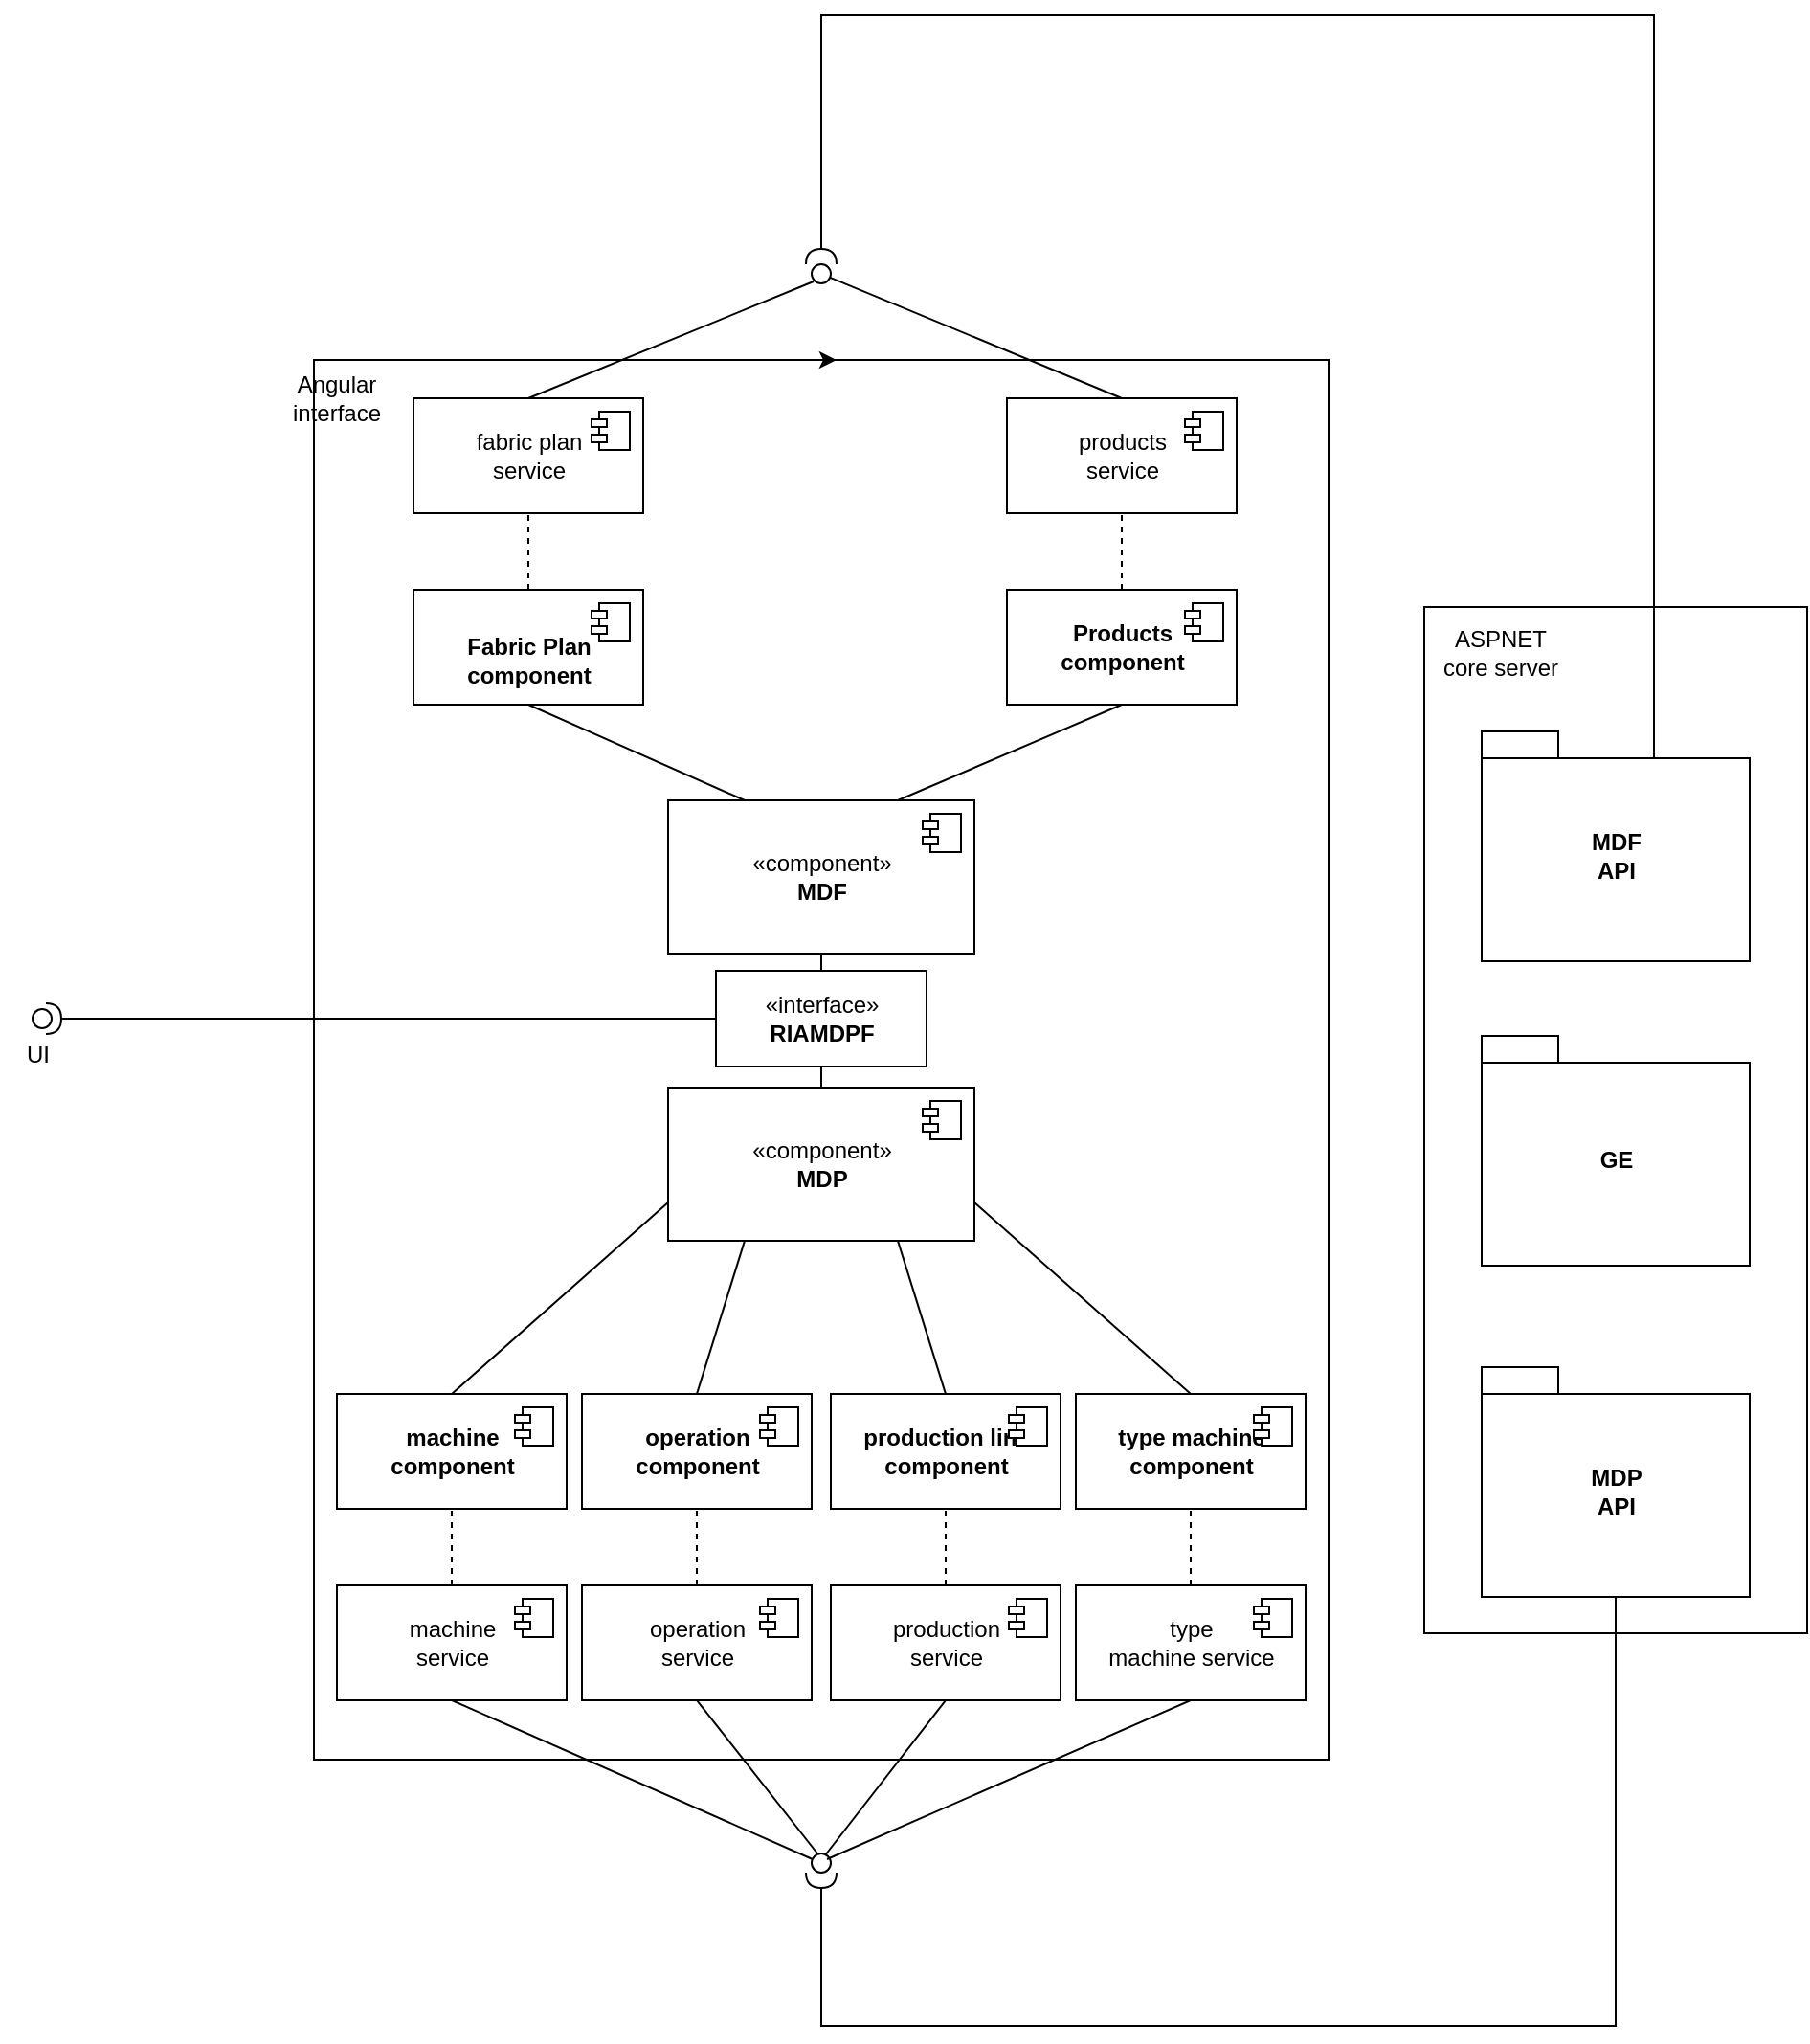 <mxfile version="12.3.9" type="device" pages="1"><diagram id="CjKwozhL7rszJNMXtmFI" name="Page-1"><mxGraphModel dx="3201" dy="1019" grid="1" gridSize="10" guides="1" tooltips="1" connect="1" arrows="1" fold="1" page="1" pageScale="1" pageWidth="827" pageHeight="1169" math="0" shadow="0"><root><mxCell id="0"/><mxCell id="1" parent="0"/><mxCell id="-IXVjGB_Zy4XZPTCu9Be-1" value="" style="rounded=0;whiteSpace=wrap;html=1;" parent="1" vertex="1"><mxGeometry x="610" y="379" width="200" height="536" as="geometry"/></mxCell><mxCell id="VieRnlXPRTCJhcoLLpYr-1" value="" style="html=1;" parent="1" vertex="1"><mxGeometry x="30" y="250" width="530" height="731" as="geometry"/></mxCell><mxCell id="VieRnlXPRTCJhcoLLpYr-2" value="«interface»&lt;br&gt;&lt;b&gt;RIAMDPF&lt;/b&gt;" style="html=1;" parent="1" vertex="1"><mxGeometry x="240" y="569" width="110" height="50" as="geometry"/></mxCell><mxCell id="VieRnlXPRTCJhcoLLpYr-3" value="«component»&lt;br&gt;&lt;b&gt;MDF&lt;/b&gt;" style="html=1;" parent="1" vertex="1"><mxGeometry x="215" y="480" width="160" height="80" as="geometry"/></mxCell><mxCell id="VieRnlXPRTCJhcoLLpYr-4" value="" style="shape=component;jettyWidth=8;jettyHeight=4;" parent="VieRnlXPRTCJhcoLLpYr-3" vertex="1"><mxGeometry x="1" width="20" height="20" relative="1" as="geometry"><mxPoint x="-27" y="7" as="offset"/></mxGeometry></mxCell><mxCell id="VieRnlXPRTCJhcoLLpYr-5" value="«component»&lt;br&gt;&lt;b&gt;MDP&lt;/b&gt;" style="html=1;" parent="1" vertex="1"><mxGeometry x="215" y="630" width="160" height="80" as="geometry"/></mxCell><mxCell id="VieRnlXPRTCJhcoLLpYr-6" value="" style="shape=component;jettyWidth=8;jettyHeight=4;" parent="VieRnlXPRTCJhcoLLpYr-5" vertex="1"><mxGeometry x="1" width="20" height="20" relative="1" as="geometry"><mxPoint x="-27" y="7" as="offset"/></mxGeometry></mxCell><mxCell id="VieRnlXPRTCJhcoLLpYr-7" value="&lt;b&gt;&lt;br&gt;Fabric Plan&lt;br&gt;component&lt;br&gt;&lt;/b&gt;" style="html=1;" parent="1" vertex="1"><mxGeometry x="82" y="370" width="120" height="60" as="geometry"/></mxCell><mxCell id="VieRnlXPRTCJhcoLLpYr-8" value="" style="shape=component;jettyWidth=8;jettyHeight=4;" parent="VieRnlXPRTCJhcoLLpYr-7" vertex="1"><mxGeometry x="1" width="20" height="20" relative="1" as="geometry"><mxPoint x="-27" y="7" as="offset"/></mxGeometry></mxCell><mxCell id="VieRnlXPRTCJhcoLLpYr-9" value="&lt;b&gt;Products&lt;br&gt;component&lt;br&gt;&lt;/b&gt;" style="html=1;" parent="1" vertex="1"><mxGeometry x="392" y="370" width="120" height="60" as="geometry"/></mxCell><mxCell id="VieRnlXPRTCJhcoLLpYr-10" value="" style="shape=component;jettyWidth=8;jettyHeight=4;" parent="VieRnlXPRTCJhcoLLpYr-9" vertex="1"><mxGeometry x="1" width="20" height="20" relative="1" as="geometry"><mxPoint x="-27" y="7" as="offset"/></mxGeometry></mxCell><mxCell id="VieRnlXPRTCJhcoLLpYr-11" value="&lt;b&gt;machine&lt;br&gt;component&lt;br&gt;&lt;/b&gt;" style="html=1;" parent="1" vertex="1"><mxGeometry x="42" y="790" width="120" height="60" as="geometry"/></mxCell><mxCell id="VieRnlXPRTCJhcoLLpYr-12" value="" style="shape=component;jettyWidth=8;jettyHeight=4;" parent="VieRnlXPRTCJhcoLLpYr-11" vertex="1"><mxGeometry x="1" width="20" height="20" relative="1" as="geometry"><mxPoint x="-27" y="7" as="offset"/></mxGeometry></mxCell><mxCell id="VieRnlXPRTCJhcoLLpYr-13" value="&lt;b&gt;operation&lt;br&gt;component&lt;br&gt;&lt;/b&gt;" style="html=1;" parent="1" vertex="1"><mxGeometry x="170" y="790" width="120" height="60" as="geometry"/></mxCell><mxCell id="VieRnlXPRTCJhcoLLpYr-14" value="" style="shape=component;jettyWidth=8;jettyHeight=4;" parent="VieRnlXPRTCJhcoLLpYr-13" vertex="1"><mxGeometry x="1" width="20" height="20" relative="1" as="geometry"><mxPoint x="-27" y="7" as="offset"/></mxGeometry></mxCell><mxCell id="VieRnlXPRTCJhcoLLpYr-15" value="&lt;b&gt;production line&lt;br&gt;component&lt;br&gt;&lt;/b&gt;" style="html=1;" parent="1" vertex="1"><mxGeometry x="300" y="790" width="120" height="60" as="geometry"/></mxCell><mxCell id="VieRnlXPRTCJhcoLLpYr-16" value="" style="shape=component;jettyWidth=8;jettyHeight=4;" parent="VieRnlXPRTCJhcoLLpYr-15" vertex="1"><mxGeometry x="1" width="20" height="20" relative="1" as="geometry"><mxPoint x="-27" y="7" as="offset"/></mxGeometry></mxCell><mxCell id="VieRnlXPRTCJhcoLLpYr-17" value="&lt;b&gt;type machine&lt;br&gt;component&lt;br&gt;&lt;/b&gt;" style="html=1;" parent="1" vertex="1"><mxGeometry x="428" y="790" width="120" height="60" as="geometry"/></mxCell><mxCell id="VieRnlXPRTCJhcoLLpYr-18" value="" style="shape=component;jettyWidth=8;jettyHeight=4;" parent="VieRnlXPRTCJhcoLLpYr-17" vertex="1"><mxGeometry x="1" width="20" height="20" relative="1" as="geometry"><mxPoint x="-27" y="7" as="offset"/></mxGeometry></mxCell><mxCell id="VieRnlXPRTCJhcoLLpYr-27" value="machine&lt;br&gt;service" style="html=1;" parent="1" vertex="1"><mxGeometry x="42" y="890" width="120" height="60" as="geometry"/></mxCell><mxCell id="VieRnlXPRTCJhcoLLpYr-28" value="" style="shape=component;jettyWidth=8;jettyHeight=4;" parent="VieRnlXPRTCJhcoLLpYr-27" vertex="1"><mxGeometry x="1" width="20" height="20" relative="1" as="geometry"><mxPoint x="-27" y="7" as="offset"/></mxGeometry></mxCell><mxCell id="VieRnlXPRTCJhcoLLpYr-29" value="operation&lt;br&gt;service" style="html=1;" parent="1" vertex="1"><mxGeometry x="170" y="890" width="120" height="60" as="geometry"/></mxCell><mxCell id="VieRnlXPRTCJhcoLLpYr-30" value="" style="shape=component;jettyWidth=8;jettyHeight=4;" parent="VieRnlXPRTCJhcoLLpYr-29" vertex="1"><mxGeometry x="1" width="20" height="20" relative="1" as="geometry"><mxPoint x="-27" y="7" as="offset"/></mxGeometry></mxCell><mxCell id="VieRnlXPRTCJhcoLLpYr-31" value="production&lt;br&gt;service" style="html=1;" parent="1" vertex="1"><mxGeometry x="300" y="890" width="120" height="60" as="geometry"/></mxCell><mxCell id="VieRnlXPRTCJhcoLLpYr-32" value="" style="shape=component;jettyWidth=8;jettyHeight=4;" parent="VieRnlXPRTCJhcoLLpYr-31" vertex="1"><mxGeometry x="1" width="20" height="20" relative="1" as="geometry"><mxPoint x="-27" y="7" as="offset"/></mxGeometry></mxCell><mxCell id="VieRnlXPRTCJhcoLLpYr-33" value="type&lt;br&gt;machine service" style="html=1;" parent="1" vertex="1"><mxGeometry x="428" y="890" width="120" height="60" as="geometry"/></mxCell><mxCell id="VieRnlXPRTCJhcoLLpYr-34" value="" style="shape=component;jettyWidth=8;jettyHeight=4;" parent="VieRnlXPRTCJhcoLLpYr-33" vertex="1"><mxGeometry x="1" width="20" height="20" relative="1" as="geometry"><mxPoint x="-27" y="7" as="offset"/></mxGeometry></mxCell><mxCell id="VieRnlXPRTCJhcoLLpYr-35" value="" style="endArrow=none;dashed=1;html=1;entryX=0.5;entryY=1;entryDx=0;entryDy=0;exitX=0.5;exitY=0;exitDx=0;exitDy=0;" parent="1" source="VieRnlXPRTCJhcoLLpYr-27" target="VieRnlXPRTCJhcoLLpYr-11" edge="1"><mxGeometry width="50" height="50" relative="1" as="geometry"><mxPoint x="12" y="720" as="sourcePoint"/><mxPoint x="62" y="670" as="targetPoint"/></mxGeometry></mxCell><mxCell id="VieRnlXPRTCJhcoLLpYr-36" value="" style="endArrow=none;dashed=1;html=1;entryX=0.5;entryY=1;entryDx=0;entryDy=0;exitX=0.5;exitY=0;exitDx=0;exitDy=0;" parent="1" source="VieRnlXPRTCJhcoLLpYr-29" target="VieRnlXPRTCJhcoLLpYr-13" edge="1"><mxGeometry width="50" height="50" relative="1" as="geometry"><mxPoint x="92" y="900" as="sourcePoint"/><mxPoint x="92" y="860" as="targetPoint"/></mxGeometry></mxCell><mxCell id="VieRnlXPRTCJhcoLLpYr-37" value="" style="endArrow=none;dashed=1;html=1;entryX=0.5;entryY=1;entryDx=0;entryDy=0;exitX=0.5;exitY=0;exitDx=0;exitDy=0;" parent="1" source="VieRnlXPRTCJhcoLLpYr-31" target="VieRnlXPRTCJhcoLLpYr-15" edge="1"><mxGeometry width="50" height="50" relative="1" as="geometry"><mxPoint x="102" y="910" as="sourcePoint"/><mxPoint x="102" y="870" as="targetPoint"/></mxGeometry></mxCell><mxCell id="VieRnlXPRTCJhcoLLpYr-38" value="" style="endArrow=none;dashed=1;html=1;entryX=0.5;entryY=1;entryDx=0;entryDy=0;exitX=0.5;exitY=0;exitDx=0;exitDy=0;" parent="1" source="VieRnlXPRTCJhcoLLpYr-33" target="VieRnlXPRTCJhcoLLpYr-17" edge="1"><mxGeometry width="50" height="50" relative="1" as="geometry"><mxPoint x="112" y="920" as="sourcePoint"/><mxPoint x="112" y="880" as="targetPoint"/></mxGeometry></mxCell><mxCell id="VieRnlXPRTCJhcoLLpYr-39" value="MDP&lt;br&gt;API" style="shape=folder;fontStyle=1;spacingTop=10;tabWidth=40;tabHeight=14;tabPosition=left;html=1;" parent="1" vertex="1"><mxGeometry x="640" y="776" width="140" height="120" as="geometry"/></mxCell><mxCell id="jwPu26xRVvt4AsIuT2js-1" value="" style="rounded=0;orthogonalLoop=1;jettySize=auto;html=1;endArrow=none;endFill=0;exitX=0.5;exitY=1;exitDx=0;exitDy=0;" parent="1" source="VieRnlXPRTCJhcoLLpYr-27" target="jwPu26xRVvt4AsIuT2js-3" edge="1"><mxGeometry relative="1" as="geometry"><mxPoint x="140" y="1035" as="sourcePoint"/></mxGeometry></mxCell><mxCell id="jwPu26xRVvt4AsIuT2js-3" value="" style="ellipse;whiteSpace=wrap;html=1;fontFamily=Helvetica;fontSize=12;fontColor=#000000;align=center;strokeColor=#000000;fillColor=#ffffff;points=[];aspect=fixed;resizable=0;" parent="1" vertex="1"><mxGeometry x="290" y="1030" width="10" height="10" as="geometry"/></mxCell><mxCell id="jwPu26xRVvt4AsIuT2js-10" value="" style="rounded=0;orthogonalLoop=1;jettySize=auto;html=1;endArrow=halfCircle;endFill=0;endSize=6;strokeWidth=1;exitX=0.5;exitY=1;exitDx=0;exitDy=0;exitPerimeter=0;" parent="1" source="VieRnlXPRTCJhcoLLpYr-39" target="jwPu26xRVvt4AsIuT2js-3" edge="1"><mxGeometry relative="1" as="geometry"><mxPoint x="436" y="1074" as="sourcePoint"/><mxPoint x="436" y="1040" as="targetPoint"/><Array as="points"><mxPoint x="710" y="1120"/><mxPoint x="295" y="1120"/></Array></mxGeometry></mxCell><mxCell id="jwPu26xRVvt4AsIuT2js-13" value="" style="endArrow=none;html=1;exitX=0.5;exitY=1;exitDx=0;exitDy=0;entryX=0.3;entryY=0;entryDx=0;entryDy=0;entryPerimeter=0;" parent="1" source="VieRnlXPRTCJhcoLLpYr-29" target="jwPu26xRVvt4AsIuT2js-3" edge="1"><mxGeometry width="50" height="50" relative="1" as="geometry"><mxPoint x="490" y="1060" as="sourcePoint"/><mxPoint x="540" y="1010" as="targetPoint"/></mxGeometry></mxCell><mxCell id="jwPu26xRVvt4AsIuT2js-14" value="" style="endArrow=none;html=1;entryX=0.5;entryY=1;entryDx=0;entryDy=0;exitX=0.7;exitY=0.1;exitDx=0;exitDy=0;exitPerimeter=0;" parent="1" source="jwPu26xRVvt4AsIuT2js-3" target="VieRnlXPRTCJhcoLLpYr-31" edge="1"><mxGeometry width="50" height="50" relative="1" as="geometry"><mxPoint x="490" y="1050" as="sourcePoint"/><mxPoint x="540" y="1000" as="targetPoint"/></mxGeometry></mxCell><mxCell id="jwPu26xRVvt4AsIuT2js-15" value="" style="endArrow=none;html=1;entryX=0.5;entryY=1;entryDx=0;entryDy=0;exitX=0.8;exitY=0.3;exitDx=0;exitDy=0;exitPerimeter=0;" parent="1" source="jwPu26xRVvt4AsIuT2js-3" target="VieRnlXPRTCJhcoLLpYr-33" edge="1"><mxGeometry width="50" height="50" relative="1" as="geometry"><mxPoint x="520" y="1050" as="sourcePoint"/><mxPoint x="570" y="1000" as="targetPoint"/></mxGeometry></mxCell><mxCell id="jwPu26xRVvt4AsIuT2js-16" value="fabric plan&lt;br&gt;service" style="html=1;" parent="1" vertex="1"><mxGeometry x="82" y="270" width="120" height="60" as="geometry"/></mxCell><mxCell id="jwPu26xRVvt4AsIuT2js-17" value="" style="shape=component;jettyWidth=8;jettyHeight=4;" parent="jwPu26xRVvt4AsIuT2js-16" vertex="1"><mxGeometry x="1" width="20" height="20" relative="1" as="geometry"><mxPoint x="-27" y="7" as="offset"/></mxGeometry></mxCell><mxCell id="jwPu26xRVvt4AsIuT2js-18" value="products&lt;br&gt;service" style="html=1;" parent="1" vertex="1"><mxGeometry x="392" y="270" width="120" height="60" as="geometry"/></mxCell><mxCell id="jwPu26xRVvt4AsIuT2js-19" value="" style="shape=component;jettyWidth=8;jettyHeight=4;" parent="jwPu26xRVvt4AsIuT2js-18" vertex="1"><mxGeometry x="1" width="20" height="20" relative="1" as="geometry"><mxPoint x="-27" y="7" as="offset"/></mxGeometry></mxCell><mxCell id="jwPu26xRVvt4AsIuT2js-20" style="edgeStyle=orthogonalEdgeStyle;rounded=0;orthogonalLoop=1;jettySize=auto;html=1;exitX=0.5;exitY=0;exitDx=0;exitDy=0;entryX=0.515;entryY=0;entryDx=0;entryDy=0;entryPerimeter=0;" parent="1" source="VieRnlXPRTCJhcoLLpYr-1" target="VieRnlXPRTCJhcoLLpYr-1" edge="1"><mxGeometry relative="1" as="geometry"/></mxCell><mxCell id="jwPu26xRVvt4AsIuT2js-21" value="" style="endArrow=none;dashed=1;html=1;entryX=0.5;entryY=1;entryDx=0;entryDy=0;exitX=0.5;exitY=0;exitDx=0;exitDy=0;" parent="1" source="VieRnlXPRTCJhcoLLpYr-7" target="jwPu26xRVvt4AsIuT2js-16" edge="1"><mxGeometry width="50" height="50" relative="1" as="geometry"><mxPoint x="32" y="410" as="sourcePoint"/><mxPoint x="82" y="360" as="targetPoint"/></mxGeometry></mxCell><mxCell id="jwPu26xRVvt4AsIuT2js-22" value="" style="endArrow=none;dashed=1;html=1;entryX=0.5;entryY=1;entryDx=0;entryDy=0;exitX=0.5;exitY=0;exitDx=0;exitDy=0;" parent="1" source="VieRnlXPRTCJhcoLLpYr-9" target="jwPu26xRVvt4AsIuT2js-18" edge="1"><mxGeometry width="50" height="50" relative="1" as="geometry"><mxPoint x="282" y="420" as="sourcePoint"/><mxPoint x="332" y="370" as="targetPoint"/></mxGeometry></mxCell><mxCell id="jwPu26xRVvt4AsIuT2js-23" value="MDF&lt;br&gt;API" style="shape=folder;fontStyle=1;spacingTop=10;tabWidth=40;tabHeight=14;tabPosition=left;html=1;" parent="1" vertex="1"><mxGeometry x="640" y="444" width="140" height="120" as="geometry"/></mxCell><mxCell id="jwPu26xRVvt4AsIuT2js-28" value="" style="rounded=0;orthogonalLoop=1;jettySize=auto;html=1;endArrow=halfCircle;endFill=0;endSize=6;strokeWidth=1;exitX=0;exitY=0;exitDx=90;exitDy=14;exitPerimeter=0;" parent="1" source="jwPu26xRVvt4AsIuT2js-23" target="jwPu26xRVvt4AsIuT2js-29" edge="1"><mxGeometry relative="1" as="geometry"><mxPoint x="398" y="195" as="sourcePoint"/><mxPoint x="413" y="195" as="targetPoint"/><Array as="points"><mxPoint x="730" y="70"/><mxPoint x="295" y="70"/></Array></mxGeometry></mxCell><mxCell id="jwPu26xRVvt4AsIuT2js-29" value="" style="ellipse;whiteSpace=wrap;html=1;fontFamily=Helvetica;fontSize=12;fontColor=#000000;align=center;strokeColor=#000000;fillColor=#ffffff;points=[];aspect=fixed;resizable=0;" parent="1" vertex="1"><mxGeometry x="290" y="200" width="10" height="10" as="geometry"/></mxCell><mxCell id="jwPu26xRVvt4AsIuT2js-30" value="" style="endArrow=none;html=1;exitX=0.5;exitY=0;exitDx=0;exitDy=0;entryX=0.1;entryY=0.9;entryDx=0;entryDy=0;entryPerimeter=0;" parent="1" source="jwPu26xRVvt4AsIuT2js-16" target="jwPu26xRVvt4AsIuT2js-29" edge="1"><mxGeometry width="50" height="50" relative="1" as="geometry"><mxPoint x="102" y="270" as="sourcePoint"/><mxPoint x="152" y="220" as="targetPoint"/></mxGeometry></mxCell><mxCell id="jwPu26xRVvt4AsIuT2js-31" value="" style="endArrow=none;html=1;exitX=0.5;exitY=0;exitDx=0;exitDy=0;" parent="1" source="jwPu26xRVvt4AsIuT2js-18" target="jwPu26xRVvt4AsIuT2js-29" edge="1"><mxGeometry width="50" height="50" relative="1" as="geometry"><mxPoint x="402" y="260" as="sourcePoint"/><mxPoint x="452" y="210" as="targetPoint"/></mxGeometry></mxCell><mxCell id="jwPu26xRVvt4AsIuT2js-32" value="Angular&lt;br&gt;interface" style="text;html=1;strokeColor=none;fillColor=none;align=center;verticalAlign=middle;whiteSpace=wrap;rounded=0;" parent="1" vertex="1"><mxGeometry x="22" y="260" width="40" height="20" as="geometry"/></mxCell><mxCell id="jwPu26xRVvt4AsIuT2js-35" value="" style="endArrow=none;html=1;entryX=0.5;entryY=1;entryDx=0;entryDy=0;exitX=0.25;exitY=0;exitDx=0;exitDy=0;" parent="1" source="VieRnlXPRTCJhcoLLpYr-3" target="VieRnlXPRTCJhcoLLpYr-7" edge="1"><mxGeometry width="50" height="50" relative="1" as="geometry"><mxPoint x="132" y="530" as="sourcePoint"/><mxPoint x="182" y="480" as="targetPoint"/></mxGeometry></mxCell><mxCell id="jwPu26xRVvt4AsIuT2js-36" value="" style="endArrow=none;html=1;entryX=0.5;entryY=1;entryDx=0;entryDy=0;exitX=0.75;exitY=0;exitDx=0;exitDy=0;" parent="1" source="VieRnlXPRTCJhcoLLpYr-3" target="VieRnlXPRTCJhcoLLpYr-9" edge="1"><mxGeometry width="50" height="50" relative="1" as="geometry"><mxPoint x="422" y="520" as="sourcePoint"/><mxPoint x="472" y="470" as="targetPoint"/></mxGeometry></mxCell><mxCell id="jwPu26xRVvt4AsIuT2js-37" value="" style="endArrow=none;html=1;exitX=0.5;exitY=0;exitDx=0;exitDy=0;entryX=0;entryY=0.75;entryDx=0;entryDy=0;" parent="1" source="VieRnlXPRTCJhcoLLpYr-11" target="VieRnlXPRTCJhcoLLpYr-5" edge="1"><mxGeometry width="50" height="50" relative="1" as="geometry"><mxPoint x="92" y="760" as="sourcePoint"/><mxPoint x="142" y="710" as="targetPoint"/></mxGeometry></mxCell><mxCell id="jwPu26xRVvt4AsIuT2js-38" value="" style="endArrow=none;html=1;exitX=0.5;exitY=0;exitDx=0;exitDy=0;entryX=0.25;entryY=1;entryDx=0;entryDy=0;" parent="1" source="VieRnlXPRTCJhcoLLpYr-13" target="VieRnlXPRTCJhcoLLpYr-5" edge="1"><mxGeometry width="50" height="50" relative="1" as="geometry"><mxPoint x="462" y="740" as="sourcePoint"/><mxPoint x="512" y="690" as="targetPoint"/></mxGeometry></mxCell><mxCell id="jwPu26xRVvt4AsIuT2js-39" value="" style="endArrow=none;html=1;exitX=0.5;exitY=0;exitDx=0;exitDy=0;entryX=0.75;entryY=1;entryDx=0;entryDy=0;" parent="1" source="VieRnlXPRTCJhcoLLpYr-15" target="VieRnlXPRTCJhcoLLpYr-5" edge="1"><mxGeometry width="50" height="50" relative="1" as="geometry"><mxPoint x="462" y="730" as="sourcePoint"/><mxPoint x="512" y="680" as="targetPoint"/></mxGeometry></mxCell><mxCell id="jwPu26xRVvt4AsIuT2js-40" value="" style="endArrow=none;html=1;exitX=0.5;exitY=0;exitDx=0;exitDy=0;entryX=1;entryY=0.75;entryDx=0;entryDy=0;" parent="1" source="VieRnlXPRTCJhcoLLpYr-17" target="VieRnlXPRTCJhcoLLpYr-5" edge="1"><mxGeometry width="50" height="50" relative="1" as="geometry"><mxPoint x="442" y="750" as="sourcePoint"/><mxPoint x="492" y="700" as="targetPoint"/></mxGeometry></mxCell><mxCell id="jwPu26xRVvt4AsIuT2js-42" value="" style="endArrow=none;html=1;entryX=0.5;entryY=1;entryDx=0;entryDy=0;exitX=0.5;exitY=0;exitDx=0;exitDy=0;" parent="1" source="VieRnlXPRTCJhcoLLpYr-2" target="VieRnlXPRTCJhcoLLpYr-3" edge="1"><mxGeometry width="50" height="50" relative="1" as="geometry"><mxPoint x="132" y="640" as="sourcePoint"/><mxPoint x="182" y="590" as="targetPoint"/></mxGeometry></mxCell><mxCell id="jwPu26xRVvt4AsIuT2js-43" value="" style="endArrow=none;html=1;entryX=0.5;entryY=1;entryDx=0;entryDy=0;exitX=0.5;exitY=0;exitDx=0;exitDy=0;" parent="1" source="VieRnlXPRTCJhcoLLpYr-5" target="VieRnlXPRTCJhcoLLpYr-2" edge="1"><mxGeometry width="50" height="50" relative="1" as="geometry"><mxPoint x="102" y="640" as="sourcePoint"/><mxPoint x="152" y="590" as="targetPoint"/></mxGeometry></mxCell><mxCell id="-IXVjGB_Zy4XZPTCu9Be-3" value="ASPNET&lt;br&gt;core server" style="text;html=1;strokeColor=none;fillColor=none;align=center;verticalAlign=middle;whiteSpace=wrap;rounded=0;" parent="1" vertex="1"><mxGeometry x="610" y="393" width="80" height="20" as="geometry"/></mxCell><mxCell id="-IXVjGB_Zy4XZPTCu9Be-6" value="" style="rounded=0;orthogonalLoop=1;jettySize=auto;html=1;endArrow=halfCircle;endFill=0;endSize=6;strokeWidth=1;exitX=0;exitY=0.5;exitDx=0;exitDy=0;" parent="1" source="VieRnlXPRTCJhcoLLpYr-2" edge="1"><mxGeometry relative="1" as="geometry"><mxPoint x="-70" y="610" as="sourcePoint"/><Array as="points"><mxPoint x="17" y="594"/></Array><mxPoint x="-110" y="594" as="targetPoint"/></mxGeometry></mxCell><mxCell id="-IXVjGB_Zy4XZPTCu9Be-7" value="" style="ellipse;whiteSpace=wrap;html=1;fontFamily=Helvetica;fontSize=12;fontColor=#000000;align=center;strokeColor=#000000;fillColor=#ffffff;points=[];aspect=fixed;resizable=0;" parent="1" vertex="1"><mxGeometry x="-117" y="589" width="10" height="10" as="geometry"/></mxCell><mxCell id="-IXVjGB_Zy4XZPTCu9Be-10" value="UI" style="text;html=1;strokeColor=none;fillColor=none;align=center;verticalAlign=middle;whiteSpace=wrap;rounded=0;" parent="1" vertex="1"><mxGeometry x="-134" y="603" width="40" height="20" as="geometry"/></mxCell><mxCell id="LsI3aBwYTU0jK1A48qyZ-3" value="GE" style="shape=folder;fontStyle=1;spacingTop=10;tabWidth=40;tabHeight=14;tabPosition=left;html=1;" vertex="1" parent="1"><mxGeometry x="640" y="603" width="140" height="120" as="geometry"/></mxCell></root></mxGraphModel></diagram></mxfile>